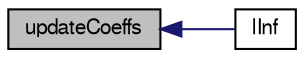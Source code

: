 digraph "updateCoeffs"
{
  bgcolor="transparent";
  edge [fontname="FreeSans",fontsize="10",labelfontname="FreeSans",labelfontsize="10"];
  node [fontname="FreeSans",fontsize="10",shape=record];
  rankdir="LR";
  Node446 [label="updateCoeffs",height=0.2,width=0.4,color="black", fillcolor="grey75", style="filled", fontcolor="black"];
  Node446 -> Node447 [dir="back",color="midnightblue",fontsize="10",style="solid",fontname="FreeSans"];
  Node447 [label="lInf",height=0.2,width=0.4,color="black",URL="$a22066.html#aad497db9d98c2f0b0f2b03dc17a66b93",tooltip="Return the relaxation length-scale. "];
}
